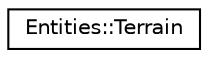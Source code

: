 digraph "Graphical Class Hierarchy"
{
  edge [fontname="Helvetica",fontsize="10",labelfontname="Helvetica",labelfontsize="10"];
  node [fontname="Helvetica",fontsize="10",shape=record];
  rankdir="LR";
  Node0 [label="Entities::Terrain",height=0.2,width=0.4,color="black", fillcolor="white", style="filled",URL="$class_entities_1_1_terrain.html",tooltip="Handles sector generation and storage Using predefined dimensions (SECTOR_WIDTH and SECTOR_HEIGHT)..."];
}
